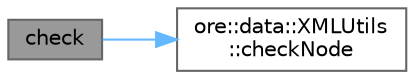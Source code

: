 digraph "check"
{
 // INTERACTIVE_SVG=YES
 // LATEX_PDF_SIZE
  bgcolor="transparent";
  edge [fontname=Helvetica,fontsize=10,labelfontname=Helvetica,labelfontsize=10];
  node [fontname=Helvetica,fontsize=10,shape=box,height=0.2,width=0.4];
  rankdir="LR";
  Node1 [label="check",height=0.2,width=0.4,color="gray40", fillcolor="grey60", style="filled", fontcolor="black",tooltip=" "];
  Node1 -> Node2 [color="steelblue1",style="solid"];
  Node2 [label="ore::data::XMLUtils\l::checkNode",height=0.2,width=0.4,color="grey40", fillcolor="white", style="filled",URL="$classore_1_1data_1_1_x_m_l_utils.html#a37c092916f4bdf10d4fbf6bb9e474db7",tooltip=" "];
}
